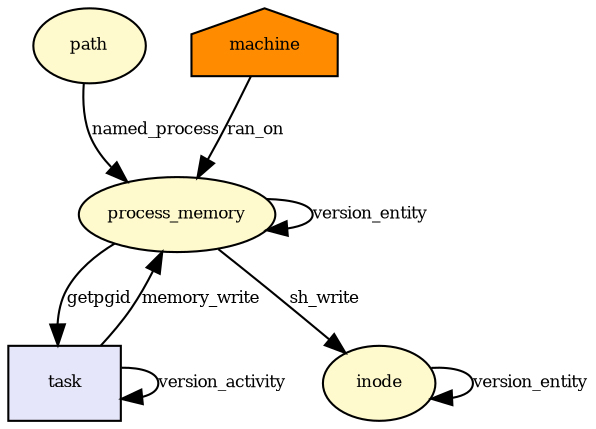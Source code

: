 digraph RGL__DirectedAdjacencyGraph {path[fontsize = 8,label = "path",shape = ellipse, fillcolor="#fffacd", style = filled]

process_memory[fontsize = 8,label = "process_memory",shape = ellipse, fillcolor="#fffacd", style = filled]

path -> process_memory[fontsize = 8,label = "named_process", color="#000000"]

process_memory -> process_memory[fontsize = 8,label = "version_entity", color="#000000"]

machine[fontsize = 8,label = "machine",shape = house, fillcolor="#ff8c00", style = filled]

machine -> process_memory[fontsize = 8,label = "ran_on", color="#000000"]

task[fontsize = 8,label = "task",shape = rectangle, fillcolor="#e6e6fa", style = filled]

task -> task[fontsize = 8,label = "version_activity", color="#000000"]

process_memory -> task[fontsize = 8,label = "getpgid", color="#000000"]

task -> process_memory[fontsize = 8,label = "memory_write", color="#000000"]

inode[fontsize = 8,label = "inode",shape = ellipse, fillcolor="#fffacd", style = filled]

inode -> inode[fontsize = 8,label = "version_entity", color="#000000"]

process_memory -> inode[fontsize = 8,label = "sh_write", color="#000000"]

}